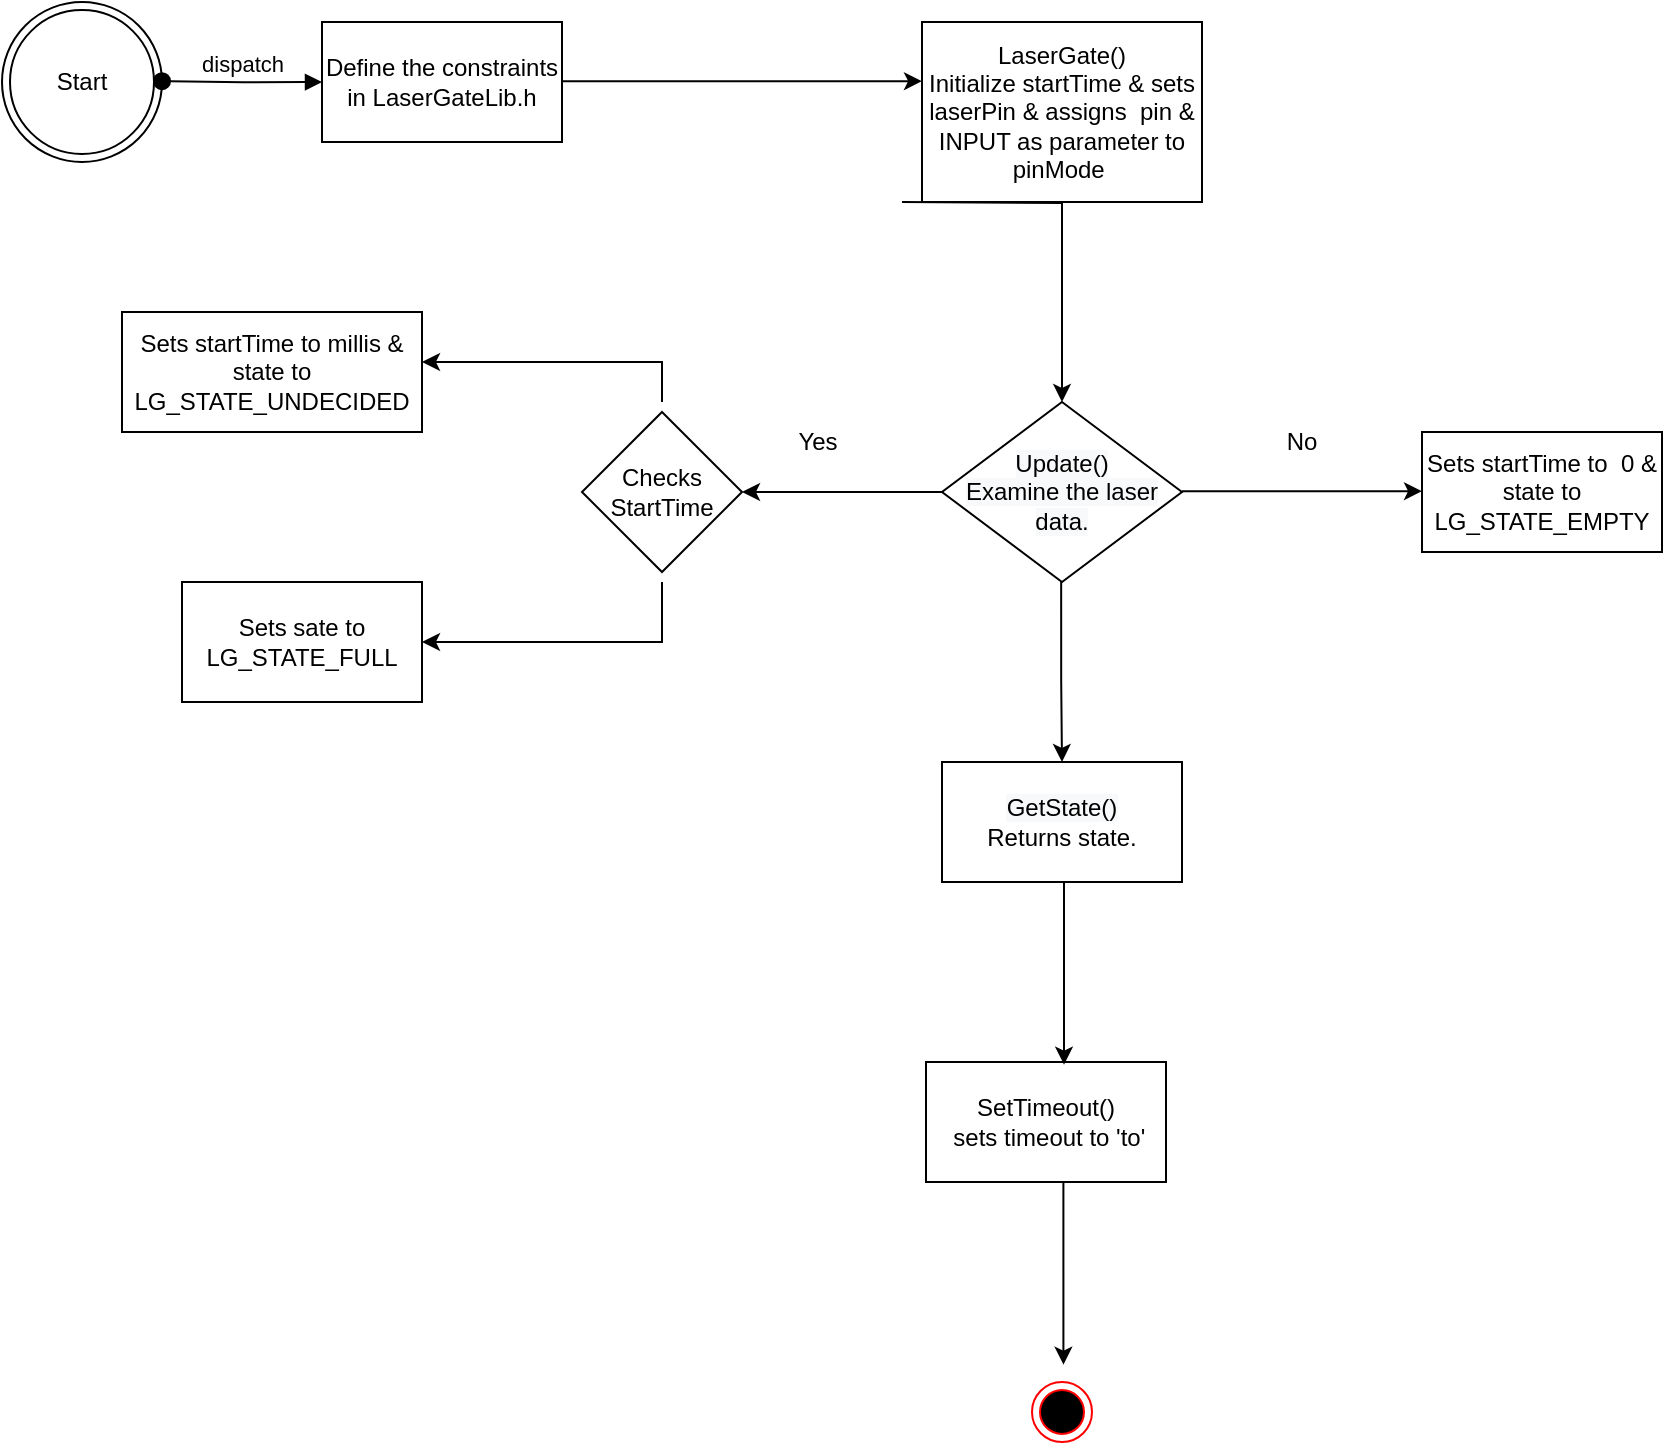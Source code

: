<mxfile version="15.4.3" type="github">
  <diagram id="9764_bwMrohZAFbPmsWr" name="Page-1">
    <mxGraphModel dx="1483" dy="827" grid="1" gridSize="10" guides="1" tooltips="1" connect="1" arrows="1" fold="1" page="1" pageScale="1" pageWidth="3300" pageHeight="4681" math="0" shadow="0">
      <root>
        <mxCell id="0" />
        <mxCell id="1" parent="0" />
        <mxCell id="prRc7P51FGT5b40RzYyY-56" value="LaserGate()&lt;br&gt;Initialize startTime &amp;amp; sets laserPin &amp;amp; assigns&amp;nbsp; pin &amp;amp; INPUT as parameter to pinMode&amp;nbsp;" style="rounded=0;whiteSpace=wrap;html=1;" vertex="1" parent="1">
          <mxGeometry x="950" y="1840" width="140" height="90" as="geometry" />
        </mxCell>
        <mxCell id="prRc7P51FGT5b40RzYyY-57" value="Sets sate to LG_STATE_FULL" style="rounded=0;whiteSpace=wrap;html=1;" vertex="1" parent="1">
          <mxGeometry x="580" y="2120" width="120" height="60" as="geometry" />
        </mxCell>
        <mxCell id="prRc7P51FGT5b40RzYyY-58" value="&lt;span style=&quot;color: rgb(0 , 0 , 0) ; font-family: &amp;#34;helvetica&amp;#34; ; font-size: 12px ; font-style: normal ; font-weight: 400 ; letter-spacing: normal ; text-align: center ; text-indent: 0px ; text-transform: none ; word-spacing: 0px ; background-color: rgb(248 , 249 , 250) ; display: inline ; float: none&quot;&gt;GetState()&lt;br&gt;&lt;/span&gt;Returns state." style="rounded=0;whiteSpace=wrap;html=1;" vertex="1" parent="1">
          <mxGeometry x="960" y="2210" width="120" height="60" as="geometry" />
        </mxCell>
        <mxCell id="prRc7P51FGT5b40RzYyY-59" value="" style="endArrow=classic;html=1;rounded=0;edgeStyle=orthogonalEdgeStyle;entryX=0.5;entryY=0;entryDx=0;entryDy=0;" edge="1" parent="1" target="prRc7P51FGT5b40RzYyY-62">
          <mxGeometry width="50" height="50" relative="1" as="geometry">
            <mxPoint x="940" y="1930" as="sourcePoint" />
            <mxPoint x="939.58" y="2020.0" as="targetPoint" />
          </mxGeometry>
        </mxCell>
        <mxCell id="prRc7P51FGT5b40RzYyY-60" value="" style="endArrow=classic;html=1;rounded=0;edgeStyle=orthogonalEdgeStyle;" edge="1" parent="1">
          <mxGeometry width="50" height="50" relative="1" as="geometry">
            <mxPoint x="1019.58" y="2120" as="sourcePoint" />
            <mxPoint x="1020" y="2210" as="targetPoint" />
            <Array as="points">
              <mxPoint x="1019.58" y="2170" />
              <mxPoint x="1019.58" y="2170" />
            </Array>
          </mxGeometry>
        </mxCell>
        <mxCell id="prRc7P51FGT5b40RzYyY-72" value="" style="edgeStyle=orthogonalEdgeStyle;rounded=0;orthogonalLoop=1;jettySize=auto;html=1;" edge="1" parent="1" source="prRc7P51FGT5b40RzYyY-62" target="prRc7P51FGT5b40RzYyY-71">
          <mxGeometry relative="1" as="geometry" />
        </mxCell>
        <mxCell id="prRc7P51FGT5b40RzYyY-62" value="&#xa;&#xa;&lt;span style=&quot;color: rgb(0, 0, 0); font-family: helvetica; font-size: 12px; font-style: normal; font-weight: 400; letter-spacing: normal; text-align: center; text-indent: 0px; text-transform: none; word-spacing: 0px; background-color: rgb(248, 249, 250); display: inline; float: none;&quot;&gt;Update()&lt;/span&gt;&lt;br style=&quot;color: rgb(0, 0, 0); font-family: helvetica; font-size: 12px; font-style: normal; font-weight: 400; letter-spacing: normal; text-align: center; text-indent: 0px; text-transform: none; word-spacing: 0px; background-color: rgb(248, 249, 250);&quot;&gt;&lt;span style=&quot;color: rgb(0, 0, 0); font-family: helvetica; font-size: 12px; font-style: normal; font-weight: 400; letter-spacing: normal; text-align: center; text-indent: 0px; text-transform: none; word-spacing: 0px; background-color: rgb(248, 249, 250); display: inline; float: none;&quot;&gt;Examine the laser data.&lt;/span&gt;&#xa;&#xa;" style="rhombus;whiteSpace=wrap;html=1;" vertex="1" parent="1">
          <mxGeometry x="960" y="2030" width="120" height="90" as="geometry" />
        </mxCell>
        <mxCell id="prRc7P51FGT5b40RzYyY-63" value="SetTimeout()&lt;br&gt;&amp;nbsp;sets timeout to &#39;to&#39;" style="rounded=0;whiteSpace=wrap;html=1;" vertex="1" parent="1">
          <mxGeometry x="952" y="2360" width="120" height="60" as="geometry" />
        </mxCell>
        <mxCell id="prRc7P51FGT5b40RzYyY-64" value="Start" style="ellipse;shape=doubleEllipse;whiteSpace=wrap;html=1;aspect=fixed;" vertex="1" parent="1">
          <mxGeometry x="490" y="1830" width="80" height="80" as="geometry" />
        </mxCell>
        <mxCell id="prRc7P51FGT5b40RzYyY-65" value="Define the constraints in LaserGateLib.h" style="rounded=0;whiteSpace=wrap;html=1;" vertex="1" parent="1">
          <mxGeometry x="650" y="1840" width="120" height="60" as="geometry" />
        </mxCell>
        <mxCell id="prRc7P51FGT5b40RzYyY-66" value="dispatch" style="html=1;verticalAlign=bottom;startArrow=oval;startFill=1;endArrow=block;startSize=8;rounded=0;edgeStyle=orthogonalEdgeStyle;entryX=0;entryY=0.5;entryDx=0;entryDy=0;" edge="1" parent="1" target="prRc7P51FGT5b40RzYyY-65">
          <mxGeometry width="60" relative="1" as="geometry">
            <mxPoint x="570" y="1869.58" as="sourcePoint" />
            <mxPoint x="630" y="1869.58" as="targetPoint" />
          </mxGeometry>
        </mxCell>
        <mxCell id="prRc7P51FGT5b40RzYyY-69" value="" style="endArrow=classic;html=1;rounded=0;edgeStyle=orthogonalEdgeStyle;" edge="1" parent="1">
          <mxGeometry width="50" height="50" relative="1" as="geometry">
            <mxPoint x="770" y="1869.58" as="sourcePoint" />
            <mxPoint x="950" y="1869.58" as="targetPoint" />
          </mxGeometry>
        </mxCell>
        <mxCell id="prRc7P51FGT5b40RzYyY-70" value="Sets startTime to millis &amp;amp; state to LG_STATE_UNDECIDED" style="rounded=0;whiteSpace=wrap;html=1;" vertex="1" parent="1">
          <mxGeometry x="550" y="1985" width="150" height="60" as="geometry" />
        </mxCell>
        <mxCell id="prRc7P51FGT5b40RzYyY-71" value="Checks StartTime" style="rhombus;whiteSpace=wrap;html=1;" vertex="1" parent="1">
          <mxGeometry x="780" y="2035" width="80" height="80" as="geometry" />
        </mxCell>
        <mxCell id="prRc7P51FGT5b40RzYyY-73" style="edgeStyle=orthogonalEdgeStyle;rounded=0;orthogonalLoop=1;jettySize=auto;html=1;exitX=0.5;exitY=1;exitDx=0;exitDy=0;" edge="1" parent="1" source="prRc7P51FGT5b40RzYyY-70" target="prRc7P51FGT5b40RzYyY-70">
          <mxGeometry relative="1" as="geometry" />
        </mxCell>
        <mxCell id="prRc7P51FGT5b40RzYyY-74" value="Yes" style="text;html=1;strokeColor=none;fillColor=none;align=center;verticalAlign=middle;whiteSpace=wrap;rounded=0;" vertex="1" parent="1">
          <mxGeometry x="868" y="2035" width="60" height="30" as="geometry" />
        </mxCell>
        <mxCell id="prRc7P51FGT5b40RzYyY-75" value="Sets startTime to&amp;nbsp; 0 &amp;amp; state to LG_STATE_EMPTY" style="rounded=0;whiteSpace=wrap;html=1;" vertex="1" parent="1">
          <mxGeometry x="1200" y="2045" width="120" height="60" as="geometry" />
        </mxCell>
        <mxCell id="prRc7P51FGT5b40RzYyY-76" value="" style="edgeStyle=segmentEdgeStyle;endArrow=classic;html=1;rounded=0;entryX=0;entryY=0.5;entryDx=0;entryDy=0;" edge="1" parent="1" target="prRc7P51FGT5b40RzYyY-75">
          <mxGeometry width="50" height="50" relative="1" as="geometry">
            <mxPoint x="1080" y="2074.58" as="sourcePoint" />
            <mxPoint x="1170" y="2074.58" as="targetPoint" />
          </mxGeometry>
        </mxCell>
        <mxCell id="prRc7P51FGT5b40RzYyY-77" value="No" style="text;html=1;strokeColor=none;fillColor=none;align=center;verticalAlign=middle;whiteSpace=wrap;rounded=0;" vertex="1" parent="1">
          <mxGeometry x="1110" y="2035" width="60" height="30" as="geometry" />
        </mxCell>
        <mxCell id="prRc7P51FGT5b40RzYyY-79" value="" style="edgeStyle=segmentEdgeStyle;endArrow=classic;html=1;rounded=0;entryX=0.575;entryY=0.022;entryDx=0;entryDy=0;entryPerimeter=0;" edge="1" parent="1" target="prRc7P51FGT5b40RzYyY-63">
          <mxGeometry width="50" height="50" relative="1" as="geometry">
            <mxPoint x="1019.58" y="2270" as="sourcePoint" />
            <mxPoint x="1019.58" y="2390" as="targetPoint" />
          </mxGeometry>
        </mxCell>
        <mxCell id="prRc7P51FGT5b40RzYyY-80" value="" style="edgeStyle=segmentEdgeStyle;endArrow=classic;html=1;rounded=0;" edge="1" parent="1">
          <mxGeometry width="50" height="50" relative="1" as="geometry">
            <mxPoint x="820" y="2030" as="sourcePoint" />
            <mxPoint x="700" y="2010" as="targetPoint" />
            <Array as="points">
              <mxPoint x="810" y="2010" />
              <mxPoint x="810" y="2010" />
            </Array>
          </mxGeometry>
        </mxCell>
        <mxCell id="prRc7P51FGT5b40RzYyY-81" value="" style="edgeStyle=segmentEdgeStyle;endArrow=classic;html=1;rounded=0;entryX=1;entryY=0.5;entryDx=0;entryDy=0;" edge="1" parent="1" target="prRc7P51FGT5b40RzYyY-57">
          <mxGeometry width="50" height="50" relative="1" as="geometry">
            <mxPoint x="820" y="2120" as="sourcePoint" />
            <mxPoint x="710" y="2150" as="targetPoint" />
            <Array as="points">
              <mxPoint x="820" y="2150" />
            </Array>
          </mxGeometry>
        </mxCell>
        <mxCell id="prRc7P51FGT5b40RzYyY-83" value="" style="ellipse;html=1;shape=endState;fillColor=#000000;strokeColor=#ff0000;" vertex="1" parent="1">
          <mxGeometry x="1005" y="2520" width="30" height="30" as="geometry" />
        </mxCell>
        <mxCell id="prRc7P51FGT5b40RzYyY-84" value="" style="edgeStyle=segmentEdgeStyle;endArrow=classic;html=1;rounded=0;entryX=0.575;entryY=0.022;entryDx=0;entryDy=0;entryPerimeter=0;" edge="1" parent="1">
          <mxGeometry width="50" height="50" relative="1" as="geometry">
            <mxPoint x="1019.29" y="2420" as="sourcePoint" />
            <mxPoint x="1020.71" y="2511.32" as="targetPoint" />
          </mxGeometry>
        </mxCell>
      </root>
    </mxGraphModel>
  </diagram>
</mxfile>
